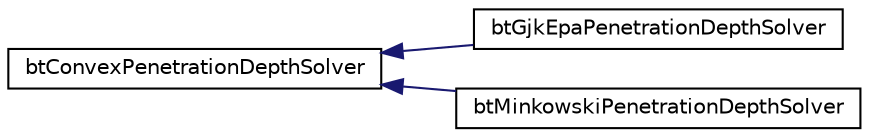 digraph G
{
  edge [fontname="Helvetica",fontsize="10",labelfontname="Helvetica",labelfontsize="10"];
  node [fontname="Helvetica",fontsize="10",shape=record];
  rankdir="LR";
  Node1 [label="btConvexPenetrationDepthSolver",height=0.2,width=0.4,color="black", fillcolor="white", style="filled",URL="$classbtConvexPenetrationDepthSolver.html",tooltip="ConvexPenetrationDepthSolver provides an interface for penetration depth calculation."];
  Node1 -> Node2 [dir="back",color="midnightblue",fontsize="10",style="solid",fontname="Helvetica"];
  Node2 [label="btGjkEpaPenetrationDepthSolver",height=0.2,width=0.4,color="black", fillcolor="white", style="filled",URL="$classbtGjkEpaPenetrationDepthSolver.html",tooltip="EpaPenetrationDepthSolver uses the Expanding Polytope Algorithm to calculate the penetration depth be..."];
  Node1 -> Node3 [dir="back",color="midnightblue",fontsize="10",style="solid",fontname="Helvetica"];
  Node3 [label="btMinkowskiPenetrationDepthSolver",height=0.2,width=0.4,color="black", fillcolor="white", style="filled",URL="$classbtMinkowskiPenetrationDepthSolver.html",tooltip="MinkowskiPenetrationDepthSolver implements bruteforce penetration depth estimation."];
}
